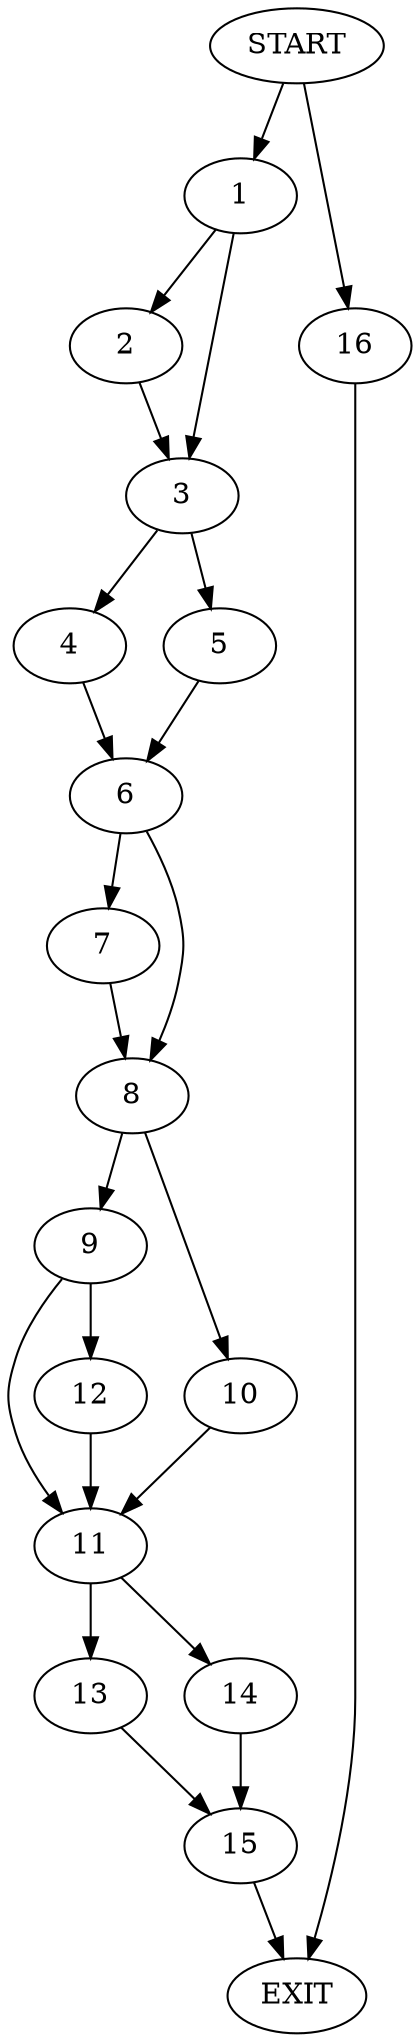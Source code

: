 digraph {
0 [label="START"]
17 [label="EXIT"]
0 -> 1
1 -> 2
1 -> 3
3 -> 4
3 -> 5
2 -> 3
5 -> 6
4 -> 6
6 -> 7
6 -> 8
8 -> 9
8 -> 10
7 -> 8
9 -> 11
9 -> 12
10 -> 11
11 -> 13
11 -> 14
12 -> 11
13 -> 15
14 -> 15
15 -> 17
0 -> 16
16 -> 17
}
